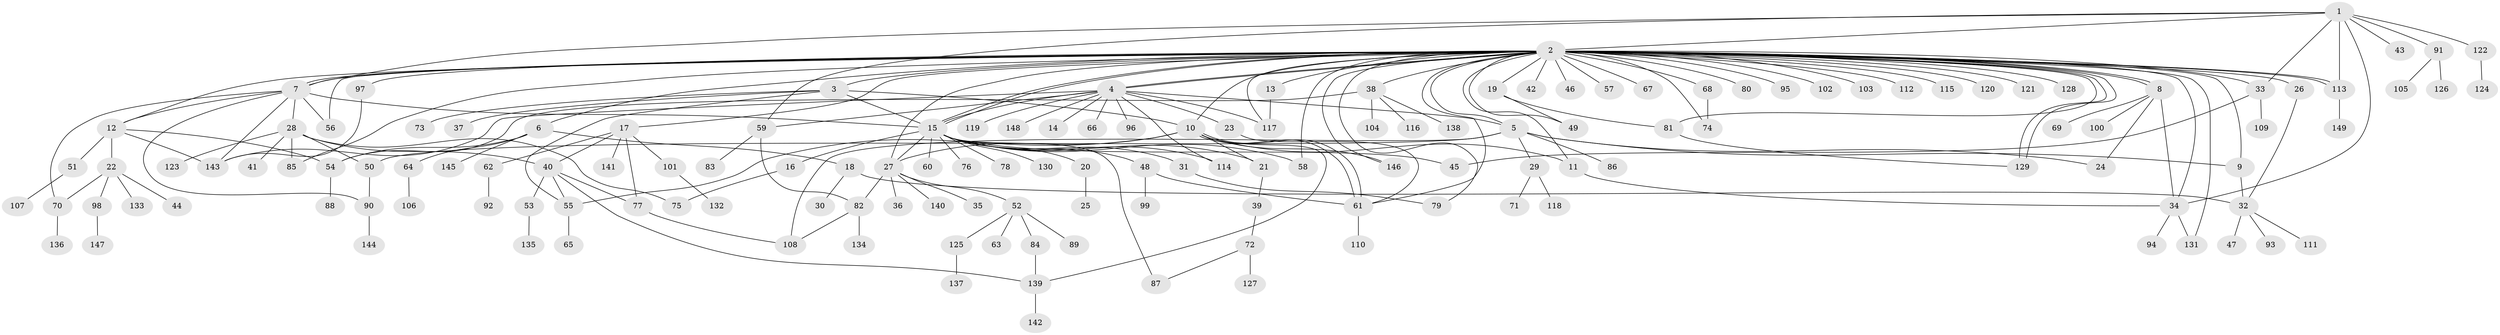 // Generated by graph-tools (version 1.1) at 2025/14/03/09/25 04:14:44]
// undirected, 149 vertices, 212 edges
graph export_dot {
graph [start="1"]
  node [color=gray90,style=filled];
  1;
  2;
  3;
  4;
  5;
  6;
  7;
  8;
  9;
  10;
  11;
  12;
  13;
  14;
  15;
  16;
  17;
  18;
  19;
  20;
  21;
  22;
  23;
  24;
  25;
  26;
  27;
  28;
  29;
  30;
  31;
  32;
  33;
  34;
  35;
  36;
  37;
  38;
  39;
  40;
  41;
  42;
  43;
  44;
  45;
  46;
  47;
  48;
  49;
  50;
  51;
  52;
  53;
  54;
  55;
  56;
  57;
  58;
  59;
  60;
  61;
  62;
  63;
  64;
  65;
  66;
  67;
  68;
  69;
  70;
  71;
  72;
  73;
  74;
  75;
  76;
  77;
  78;
  79;
  80;
  81;
  82;
  83;
  84;
  85;
  86;
  87;
  88;
  89;
  90;
  91;
  92;
  93;
  94;
  95;
  96;
  97;
  98;
  99;
  100;
  101;
  102;
  103;
  104;
  105;
  106;
  107;
  108;
  109;
  110;
  111;
  112;
  113;
  114;
  115;
  116;
  117;
  118;
  119;
  120;
  121;
  122;
  123;
  124;
  125;
  126;
  127;
  128;
  129;
  130;
  131;
  132;
  133;
  134;
  135;
  136;
  137;
  138;
  139;
  140;
  141;
  142;
  143;
  144;
  145;
  146;
  147;
  148;
  149;
  1 -- 2;
  1 -- 7;
  1 -- 33;
  1 -- 34;
  1 -- 43;
  1 -- 59;
  1 -- 91;
  1 -- 113;
  1 -- 122;
  2 -- 3;
  2 -- 4;
  2 -- 4;
  2 -- 5;
  2 -- 6;
  2 -- 7;
  2 -- 7;
  2 -- 8;
  2 -- 8;
  2 -- 9;
  2 -- 10;
  2 -- 11;
  2 -- 12;
  2 -- 13;
  2 -- 15;
  2 -- 15;
  2 -- 17;
  2 -- 19;
  2 -- 26;
  2 -- 27;
  2 -- 33;
  2 -- 34;
  2 -- 38;
  2 -- 42;
  2 -- 46;
  2 -- 49;
  2 -- 56;
  2 -- 57;
  2 -- 58;
  2 -- 61;
  2 -- 67;
  2 -- 68;
  2 -- 74;
  2 -- 79;
  2 -- 80;
  2 -- 81;
  2 -- 85;
  2 -- 95;
  2 -- 97;
  2 -- 102;
  2 -- 103;
  2 -- 112;
  2 -- 113;
  2 -- 113;
  2 -- 115;
  2 -- 117;
  2 -- 120;
  2 -- 121;
  2 -- 128;
  2 -- 129;
  2 -- 129;
  2 -- 131;
  2 -- 146;
  3 -- 10;
  3 -- 15;
  3 -- 37;
  3 -- 55;
  3 -- 73;
  4 -- 5;
  4 -- 14;
  4 -- 15;
  4 -- 23;
  4 -- 59;
  4 -- 66;
  4 -- 96;
  4 -- 114;
  4 -- 117;
  4 -- 119;
  4 -- 143;
  4 -- 148;
  5 -- 9;
  5 -- 24;
  5 -- 29;
  5 -- 50;
  5 -- 86;
  5 -- 108;
  6 -- 18;
  6 -- 54;
  6 -- 64;
  6 -- 145;
  7 -- 12;
  7 -- 15;
  7 -- 28;
  7 -- 56;
  7 -- 70;
  7 -- 90;
  7 -- 143;
  8 -- 24;
  8 -- 34;
  8 -- 69;
  8 -- 100;
  9 -- 32;
  10 -- 11;
  10 -- 21;
  10 -- 27;
  10 -- 55;
  10 -- 61;
  10 -- 61;
  10 -- 139;
  10 -- 146;
  11 -- 34;
  12 -- 22;
  12 -- 51;
  12 -- 54;
  12 -- 143;
  13 -- 117;
  15 -- 16;
  15 -- 20;
  15 -- 21;
  15 -- 27;
  15 -- 31;
  15 -- 45;
  15 -- 48;
  15 -- 58;
  15 -- 60;
  15 -- 76;
  15 -- 78;
  15 -- 87;
  15 -- 114;
  15 -- 130;
  16 -- 75;
  17 -- 40;
  17 -- 62;
  17 -- 77;
  17 -- 101;
  17 -- 141;
  18 -- 30;
  18 -- 32;
  19 -- 49;
  19 -- 81;
  20 -- 25;
  21 -- 39;
  22 -- 44;
  22 -- 70;
  22 -- 98;
  22 -- 133;
  23 -- 61;
  26 -- 32;
  27 -- 35;
  27 -- 36;
  27 -- 52;
  27 -- 82;
  27 -- 140;
  28 -- 40;
  28 -- 41;
  28 -- 50;
  28 -- 75;
  28 -- 85;
  28 -- 123;
  29 -- 71;
  29 -- 118;
  31 -- 79;
  32 -- 47;
  32 -- 93;
  32 -- 111;
  33 -- 45;
  33 -- 109;
  34 -- 94;
  34 -- 131;
  38 -- 54;
  38 -- 104;
  38 -- 116;
  38 -- 138;
  39 -- 72;
  40 -- 53;
  40 -- 55;
  40 -- 77;
  40 -- 139;
  48 -- 61;
  48 -- 99;
  50 -- 90;
  51 -- 107;
  52 -- 63;
  52 -- 84;
  52 -- 89;
  52 -- 125;
  53 -- 135;
  54 -- 88;
  55 -- 65;
  59 -- 82;
  59 -- 83;
  61 -- 110;
  62 -- 92;
  64 -- 106;
  68 -- 74;
  70 -- 136;
  72 -- 87;
  72 -- 127;
  77 -- 108;
  81 -- 129;
  82 -- 108;
  82 -- 134;
  84 -- 139;
  90 -- 144;
  91 -- 105;
  91 -- 126;
  97 -- 143;
  98 -- 147;
  101 -- 132;
  113 -- 149;
  122 -- 124;
  125 -- 137;
  139 -- 142;
}
